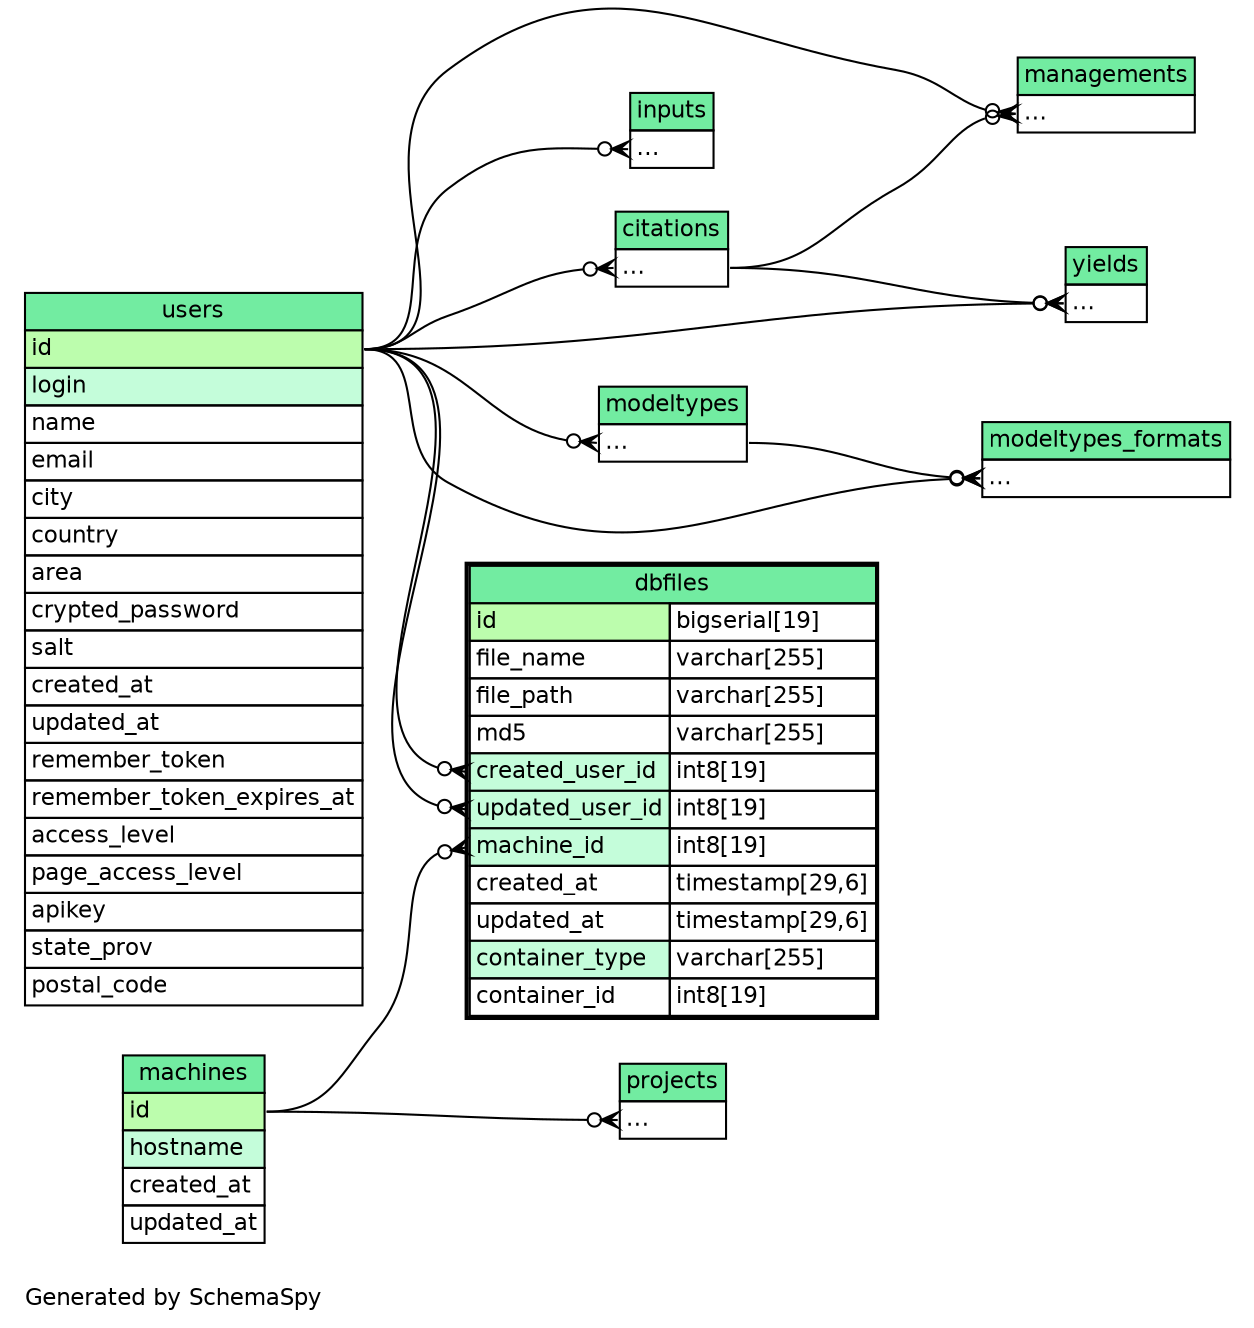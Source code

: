 // dot 2.36.0 on Mac OS X 10.10.1
// SchemaSpy rev Unknown
digraph "twoDegreesRelationshipsDiagram" {
  graph [
    rankdir="RL"
    bgcolor="#ffffff"
    label="\nGenerated by SchemaSpy"
    labeljust="l"
    nodesep="0.18"
    ranksep="0.46"
    fontname="Helvetica"
    fontsize="11"
  ];
  node [
    fontname="Helvetica"
    fontsize="11"
    shape="plaintext"
  ];
  edge [
    arrowsize="0.8"
  ];
  "citations":"elipses":w -> "users":"id":e [arrowhead=none dir=back arrowtail=crowodot];
  "dbfiles":"created_user_id":w -> "users":"id":e [arrowhead=none dir=back arrowtail=crowodot];
  "dbfiles":"machine_id":w -> "machines":"id":e [arrowhead=none dir=back arrowtail=crowodot];
  "dbfiles":"updated_user_id":w -> "users":"id":e [arrowhead=none dir=back arrowtail=crowodot];
  "inputs":"elipses":w -> "users":"id":e [arrowhead=none dir=back arrowtail=crowodot];
  "managements":"elipses":w -> "citations":"elipses":e [arrowhead=none dir=back arrowtail=crowodot];
  "managements":"elipses":w -> "users":"id":e [arrowhead=none dir=back arrowtail=crowodot];
  "modeltypes":"elipses":w -> "users":"id":e [arrowhead=none dir=back arrowtail=crowodot];
  "modeltypes_formats":"elipses":w -> "modeltypes":"elipses":e [arrowhead=none dir=back arrowtail=crowodot];
  "modeltypes_formats":"elipses":w -> "users":"id":e [arrowhead=none dir=back arrowtail=crowodot];
  "projects":"elipses":w -> "machines":"id":e [arrowhead=none dir=back arrowtail=crowodot];
  "yields":"elipses":w -> "citations":"elipses":e [arrowhead=none dir=back arrowtail=crowodot];
  "yields":"elipses":w -> "users":"id":e [arrowhead=none dir=back arrowtail=crowodot];
  "citations" [
    label=<
    <TABLE BORDER="0" CELLBORDER="1" CELLSPACING="0" BGCOLOR="#FFFFFF">
      <TR><TD COLSPAN="4" BGCOLOR="#72ECA1" ALIGN="CENTER">citations</TD></TR>
      <TR><TD PORT="elipses" COLSPAN="4" ALIGN="LEFT">...</TD></TR>
    </TABLE>>
    URL="citations.html"
    tooltip="citations"
  ];
  "dbfiles" [
    label=<
    <TABLE BORDER="2" CELLBORDER="1" CELLSPACING="0" BGCOLOR="#FFFFFF">
      <TR><TD COLSPAN="4" BGCOLOR="#72ECA1" ALIGN="CENTER">dbfiles</TD></TR>
      <TR><TD PORT="id" COLSPAN="3" BGCOLOR="#bcfdad !important" ALIGN="LEFT">id</TD><TD PORT="id.type" ALIGN="LEFT">bigserial[19]</TD></TR>
      <TR><TD PORT="file_name" COLSPAN="3" ALIGN="LEFT">file_name</TD><TD PORT="file_name.type" ALIGN="LEFT">varchar[255]</TD></TR>
      <TR><TD PORT="file_path" COLSPAN="3" ALIGN="LEFT">file_path</TD><TD PORT="file_path.type" ALIGN="LEFT">varchar[255]</TD></TR>
      <TR><TD PORT="md5" COLSPAN="3" ALIGN="LEFT">md5</TD><TD PORT="md5.type" ALIGN="LEFT">varchar[255]</TD></TR>
      <TR><TD PORT="created_user_id" COLSPAN="3" BGCOLOR="#c4fdda !important" ALIGN="LEFT">created_user_id</TD><TD PORT="created_user_id.type" ALIGN="LEFT">int8[19]</TD></TR>
      <TR><TD PORT="updated_user_id" COLSPAN="3" BGCOLOR="#c4fdda !important" ALIGN="LEFT">updated_user_id</TD><TD PORT="updated_user_id.type" ALIGN="LEFT">int8[19]</TD></TR>
      <TR><TD PORT="machine_id" COLSPAN="3" BGCOLOR="#c4fdda !important" ALIGN="LEFT">machine_id</TD><TD PORT="machine_id.type" ALIGN="LEFT">int8[19]</TD></TR>
      <TR><TD PORT="created_at" COLSPAN="3" ALIGN="LEFT">created_at</TD><TD PORT="created_at.type" ALIGN="LEFT">timestamp[29,6]</TD></TR>
      <TR><TD PORT="updated_at" COLSPAN="3" ALIGN="LEFT">updated_at</TD><TD PORT="updated_at.type" ALIGN="LEFT">timestamp[29,6]</TD></TR>
      <TR><TD PORT="container_type" COLSPAN="3" BGCOLOR="#c4fdda !important" ALIGN="LEFT">container_type</TD><TD PORT="container_type.type" ALIGN="LEFT">varchar[255]</TD></TR>
      <TR><TD PORT="container_id" COLSPAN="3" ALIGN="LEFT">container_id</TD><TD PORT="container_id.type" ALIGN="LEFT">int8[19]</TD></TR>
    </TABLE>>
    URL="dbfiles.html"
    tooltip="dbfiles"
  ];
  "inputs" [
    label=<
    <TABLE BORDER="0" CELLBORDER="1" CELLSPACING="0" BGCOLOR="#FFFFFF">
      <TR><TD COLSPAN="4" BGCOLOR="#72ECA1" ALIGN="CENTER">inputs</TD></TR>
      <TR><TD PORT="elipses" COLSPAN="4" ALIGN="LEFT">...</TD></TR>
    </TABLE>>
    URL="inputs.html"
    tooltip="inputs"
  ];
  "machines" [
    label=<
    <TABLE BORDER="0" CELLBORDER="1" CELLSPACING="0" BGCOLOR="#FFFFFF">
      <TR><TD COLSPAN="4" BGCOLOR="#72ECA1" ALIGN="CENTER">machines</TD></TR>
      <TR><TD PORT="id" COLSPAN="4" BGCOLOR="#bcfdad !important" ALIGN="LEFT">id</TD></TR>
      <TR><TD PORT="hostname" COLSPAN="4" BGCOLOR="#c4fdda !important" ALIGN="LEFT">hostname</TD></TR>
      <TR><TD PORT="created_at" COLSPAN="4" ALIGN="LEFT">created_at</TD></TR>
      <TR><TD PORT="updated_at" COLSPAN="4" ALIGN="LEFT">updated_at</TD></TR>
    </TABLE>>
    URL="machines.html"
    tooltip="machines"
  ];
  "managements" [
    label=<
    <TABLE BORDER="0" CELLBORDER="1" CELLSPACING="0" BGCOLOR="#FFFFFF">
      <TR><TD COLSPAN="4" BGCOLOR="#72ECA1" ALIGN="CENTER">managements</TD></TR>
      <TR><TD PORT="elipses" COLSPAN="4" ALIGN="LEFT">...</TD></TR>
    </TABLE>>
    URL="managements.html"
    tooltip="managements"
  ];
  "modeltypes" [
    label=<
    <TABLE BORDER="0" CELLBORDER="1" CELLSPACING="0" BGCOLOR="#FFFFFF">
      <TR><TD COLSPAN="4" BGCOLOR="#72ECA1" ALIGN="CENTER">modeltypes</TD></TR>
      <TR><TD PORT="elipses" COLSPAN="4" ALIGN="LEFT">...</TD></TR>
    </TABLE>>
    URL="modeltypes.html"
    tooltip="modeltypes"
  ];
  "modeltypes_formats" [
    label=<
    <TABLE BORDER="0" CELLBORDER="1" CELLSPACING="0" BGCOLOR="#FFFFFF">
      <TR><TD COLSPAN="4" BGCOLOR="#72ECA1" ALIGN="CENTER">modeltypes_formats</TD></TR>
      <TR><TD PORT="elipses" COLSPAN="4" ALIGN="LEFT">...</TD></TR>
    </TABLE>>
    URL="modeltypes_formats.html"
    tooltip="modeltypes_formats"
  ];
  "projects" [
    label=<
    <TABLE BORDER="0" CELLBORDER="1" CELLSPACING="0" BGCOLOR="#FFFFFF">
      <TR><TD COLSPAN="4" BGCOLOR="#72ECA1" ALIGN="CENTER">projects</TD></TR>
      <TR><TD PORT="elipses" COLSPAN="4" ALIGN="LEFT">...</TD></TR>
    </TABLE>>
    URL="projects.html"
    tooltip="projects"
  ];
  "users" [
    label=<
    <TABLE BORDER="0" CELLBORDER="1" CELLSPACING="0" BGCOLOR="#FFFFFF">
      <TR><TD COLSPAN="4" BGCOLOR="#72ECA1" ALIGN="CENTER">users</TD></TR>
      <TR><TD PORT="id" COLSPAN="4" BGCOLOR="#bcfdad !important" ALIGN="LEFT">id</TD></TR>
      <TR><TD PORT="login" COLSPAN="4" BGCOLOR="#c4fdda !important" ALIGN="LEFT">login</TD></TR>
      <TR><TD PORT="name" COLSPAN="4" ALIGN="LEFT">name</TD></TR>
      <TR><TD PORT="email" COLSPAN="4" ALIGN="LEFT">email</TD></TR>
      <TR><TD PORT="city" COLSPAN="4" ALIGN="LEFT">city</TD></TR>
      <TR><TD PORT="country" COLSPAN="4" ALIGN="LEFT">country</TD></TR>
      <TR><TD PORT="area" COLSPAN="4" ALIGN="LEFT">area</TD></TR>
      <TR><TD PORT="crypted_password" COLSPAN="4" ALIGN="LEFT">crypted_password</TD></TR>
      <TR><TD PORT="salt" COLSPAN="4" ALIGN="LEFT">salt</TD></TR>
      <TR><TD PORT="created_at" COLSPAN="4" ALIGN="LEFT">created_at</TD></TR>
      <TR><TD PORT="updated_at" COLSPAN="4" ALIGN="LEFT">updated_at</TD></TR>
      <TR><TD PORT="remember_token" COLSPAN="4" ALIGN="LEFT">remember_token</TD></TR>
      <TR><TD PORT="remember_token_expires_at" COLSPAN="4" ALIGN="LEFT">remember_token_expires_at</TD></TR>
      <TR><TD PORT="access_level" COLSPAN="4" ALIGN="LEFT">access_level</TD></TR>
      <TR><TD PORT="page_access_level" COLSPAN="4" ALIGN="LEFT">page_access_level</TD></TR>
      <TR><TD PORT="apikey" COLSPAN="4" ALIGN="LEFT">apikey</TD></TR>
      <TR><TD PORT="state_prov" COLSPAN="4" ALIGN="LEFT">state_prov</TD></TR>
      <TR><TD PORT="postal_code" COLSPAN="4" ALIGN="LEFT">postal_code</TD></TR>
    </TABLE>>
    URL="users.html"
    tooltip="users"
  ];
  "yields" [
    label=<
    <TABLE BORDER="0" CELLBORDER="1" CELLSPACING="0" BGCOLOR="#FFFFFF">
      <TR><TD COLSPAN="4" BGCOLOR="#72ECA1" ALIGN="CENTER">yields</TD></TR>
      <TR><TD PORT="elipses" COLSPAN="4" ALIGN="LEFT">...</TD></TR>
    </TABLE>>
    URL="yields.html"
    tooltip="yields"
  ];
}
